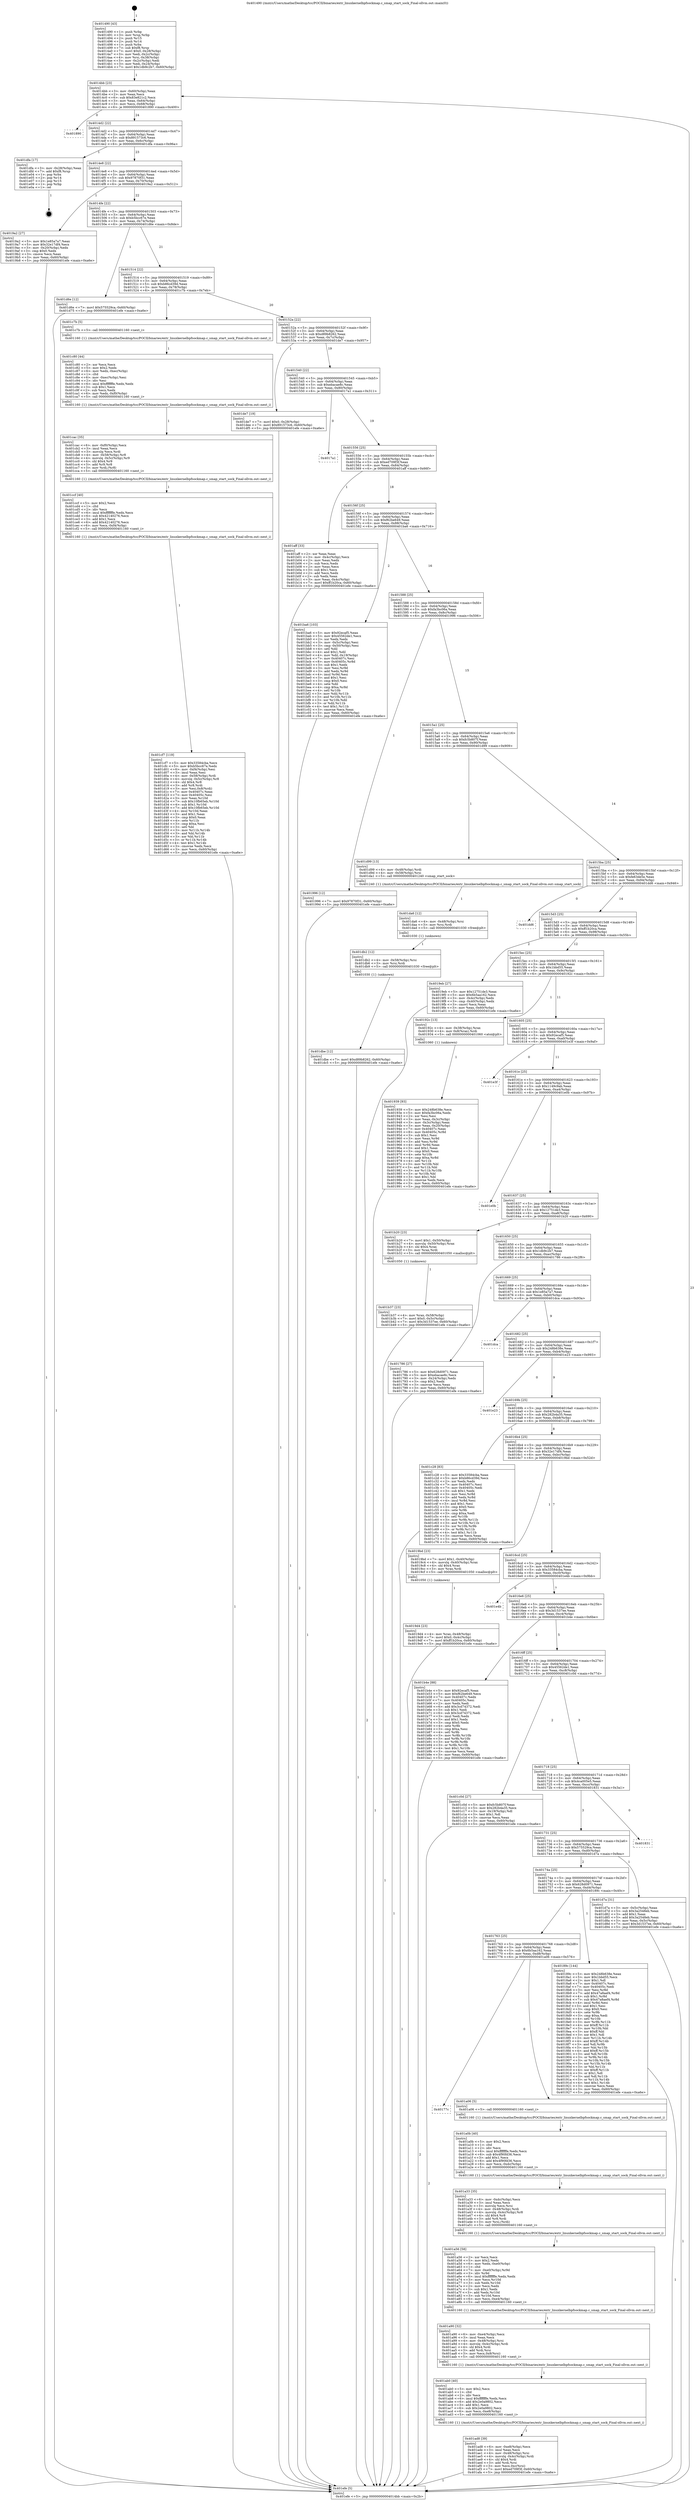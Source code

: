digraph "0x401490" {
  label = "0x401490 (/mnt/c/Users/mathe/Desktop/tcc/POCII/binaries/extr_linuxkernelbpfsockmap.c_smap_start_sock_Final-ollvm.out::main(0))"
  labelloc = "t"
  node[shape=record]

  Entry [label="",width=0.3,height=0.3,shape=circle,fillcolor=black,style=filled]
  "0x4014bb" [label="{
     0x4014bb [23]\l
     | [instrs]\l
     &nbsp;&nbsp;0x4014bb \<+3\>: mov -0x60(%rbp),%eax\l
     &nbsp;&nbsp;0x4014be \<+2\>: mov %eax,%ecx\l
     &nbsp;&nbsp;0x4014c0 \<+6\>: sub $0x83e821c2,%ecx\l
     &nbsp;&nbsp;0x4014c6 \<+3\>: mov %eax,-0x64(%rbp)\l
     &nbsp;&nbsp;0x4014c9 \<+3\>: mov %ecx,-0x68(%rbp)\l
     &nbsp;&nbsp;0x4014cc \<+6\>: je 0000000000401890 \<main+0x400\>\l
  }"]
  "0x401890" [label="{
     0x401890\l
  }", style=dashed]
  "0x4014d2" [label="{
     0x4014d2 [22]\l
     | [instrs]\l
     &nbsp;&nbsp;0x4014d2 \<+5\>: jmp 00000000004014d7 \<main+0x47\>\l
     &nbsp;&nbsp;0x4014d7 \<+3\>: mov -0x64(%rbp),%eax\l
     &nbsp;&nbsp;0x4014da \<+5\>: sub $0x891573c6,%eax\l
     &nbsp;&nbsp;0x4014df \<+3\>: mov %eax,-0x6c(%rbp)\l
     &nbsp;&nbsp;0x4014e2 \<+6\>: je 0000000000401dfa \<main+0x96a\>\l
  }"]
  Exit [label="",width=0.3,height=0.3,shape=circle,fillcolor=black,style=filled,peripheries=2]
  "0x401dfa" [label="{
     0x401dfa [17]\l
     | [instrs]\l
     &nbsp;&nbsp;0x401dfa \<+3\>: mov -0x28(%rbp),%eax\l
     &nbsp;&nbsp;0x401dfd \<+7\>: add $0xf8,%rsp\l
     &nbsp;&nbsp;0x401e04 \<+1\>: pop %rbx\l
     &nbsp;&nbsp;0x401e05 \<+2\>: pop %r14\l
     &nbsp;&nbsp;0x401e07 \<+2\>: pop %r15\l
     &nbsp;&nbsp;0x401e09 \<+1\>: pop %rbp\l
     &nbsp;&nbsp;0x401e0a \<+1\>: ret\l
  }"]
  "0x4014e8" [label="{
     0x4014e8 [22]\l
     | [instrs]\l
     &nbsp;&nbsp;0x4014e8 \<+5\>: jmp 00000000004014ed \<main+0x5d\>\l
     &nbsp;&nbsp;0x4014ed \<+3\>: mov -0x64(%rbp),%eax\l
     &nbsp;&nbsp;0x4014f0 \<+5\>: sub $0x97870f31,%eax\l
     &nbsp;&nbsp;0x4014f5 \<+3\>: mov %eax,-0x70(%rbp)\l
     &nbsp;&nbsp;0x4014f8 \<+6\>: je 00000000004019a2 \<main+0x512\>\l
  }"]
  "0x401dbe" [label="{
     0x401dbe [12]\l
     | [instrs]\l
     &nbsp;&nbsp;0x401dbe \<+7\>: movl $0xd89b8262,-0x60(%rbp)\l
     &nbsp;&nbsp;0x401dc5 \<+5\>: jmp 0000000000401efe \<main+0xa6e\>\l
  }"]
  "0x4019a2" [label="{
     0x4019a2 [27]\l
     | [instrs]\l
     &nbsp;&nbsp;0x4019a2 \<+5\>: mov $0x1e85a7a7,%eax\l
     &nbsp;&nbsp;0x4019a7 \<+5\>: mov $0x32e17df4,%ecx\l
     &nbsp;&nbsp;0x4019ac \<+3\>: mov -0x20(%rbp),%edx\l
     &nbsp;&nbsp;0x4019af \<+3\>: cmp $0x0,%edx\l
     &nbsp;&nbsp;0x4019b2 \<+3\>: cmove %ecx,%eax\l
     &nbsp;&nbsp;0x4019b5 \<+3\>: mov %eax,-0x60(%rbp)\l
     &nbsp;&nbsp;0x4019b8 \<+5\>: jmp 0000000000401efe \<main+0xa6e\>\l
  }"]
  "0x4014fe" [label="{
     0x4014fe [22]\l
     | [instrs]\l
     &nbsp;&nbsp;0x4014fe \<+5\>: jmp 0000000000401503 \<main+0x73\>\l
     &nbsp;&nbsp;0x401503 \<+3\>: mov -0x64(%rbp),%eax\l
     &nbsp;&nbsp;0x401506 \<+5\>: sub $0xb5bcc67e,%eax\l
     &nbsp;&nbsp;0x40150b \<+3\>: mov %eax,-0x74(%rbp)\l
     &nbsp;&nbsp;0x40150e \<+6\>: je 0000000000401d6e \<main+0x8de\>\l
  }"]
  "0x401db2" [label="{
     0x401db2 [12]\l
     | [instrs]\l
     &nbsp;&nbsp;0x401db2 \<+4\>: mov -0x58(%rbp),%rsi\l
     &nbsp;&nbsp;0x401db6 \<+3\>: mov %rsi,%rdi\l
     &nbsp;&nbsp;0x401db9 \<+5\>: call 0000000000401030 \<free@plt\>\l
     | [calls]\l
     &nbsp;&nbsp;0x401030 \{1\} (unknown)\l
  }"]
  "0x401d6e" [label="{
     0x401d6e [12]\l
     | [instrs]\l
     &nbsp;&nbsp;0x401d6e \<+7\>: movl $0x575529ca,-0x60(%rbp)\l
     &nbsp;&nbsp;0x401d75 \<+5\>: jmp 0000000000401efe \<main+0xa6e\>\l
  }"]
  "0x401514" [label="{
     0x401514 [22]\l
     | [instrs]\l
     &nbsp;&nbsp;0x401514 \<+5\>: jmp 0000000000401519 \<main+0x89\>\l
     &nbsp;&nbsp;0x401519 \<+3\>: mov -0x64(%rbp),%eax\l
     &nbsp;&nbsp;0x40151c \<+5\>: sub $0xb86cd39d,%eax\l
     &nbsp;&nbsp;0x401521 \<+3\>: mov %eax,-0x78(%rbp)\l
     &nbsp;&nbsp;0x401524 \<+6\>: je 0000000000401c7b \<main+0x7eb\>\l
  }"]
  "0x401da6" [label="{
     0x401da6 [12]\l
     | [instrs]\l
     &nbsp;&nbsp;0x401da6 \<+4\>: mov -0x48(%rbp),%rsi\l
     &nbsp;&nbsp;0x401daa \<+3\>: mov %rsi,%rdi\l
     &nbsp;&nbsp;0x401dad \<+5\>: call 0000000000401030 \<free@plt\>\l
     | [calls]\l
     &nbsp;&nbsp;0x401030 \{1\} (unknown)\l
  }"]
  "0x401c7b" [label="{
     0x401c7b [5]\l
     | [instrs]\l
     &nbsp;&nbsp;0x401c7b \<+5\>: call 0000000000401160 \<next_i\>\l
     | [calls]\l
     &nbsp;&nbsp;0x401160 \{1\} (/mnt/c/Users/mathe/Desktop/tcc/POCII/binaries/extr_linuxkernelbpfsockmap.c_smap_start_sock_Final-ollvm.out::next_i)\l
  }"]
  "0x40152a" [label="{
     0x40152a [22]\l
     | [instrs]\l
     &nbsp;&nbsp;0x40152a \<+5\>: jmp 000000000040152f \<main+0x9f\>\l
     &nbsp;&nbsp;0x40152f \<+3\>: mov -0x64(%rbp),%eax\l
     &nbsp;&nbsp;0x401532 \<+5\>: sub $0xd89b8262,%eax\l
     &nbsp;&nbsp;0x401537 \<+3\>: mov %eax,-0x7c(%rbp)\l
     &nbsp;&nbsp;0x40153a \<+6\>: je 0000000000401de7 \<main+0x957\>\l
  }"]
  "0x401cf7" [label="{
     0x401cf7 [119]\l
     | [instrs]\l
     &nbsp;&nbsp;0x401cf7 \<+5\>: mov $0x33584cba,%ecx\l
     &nbsp;&nbsp;0x401cfc \<+5\>: mov $0xb5bcc67e,%edx\l
     &nbsp;&nbsp;0x401d01 \<+6\>: mov -0xf4(%rbp),%esi\l
     &nbsp;&nbsp;0x401d07 \<+3\>: imul %eax,%esi\l
     &nbsp;&nbsp;0x401d0a \<+4\>: mov -0x58(%rbp),%rdi\l
     &nbsp;&nbsp;0x401d0e \<+4\>: movslq -0x5c(%rbp),%r8\l
     &nbsp;&nbsp;0x401d12 \<+4\>: shl $0x4,%r8\l
     &nbsp;&nbsp;0x401d16 \<+3\>: add %r8,%rdi\l
     &nbsp;&nbsp;0x401d19 \<+3\>: mov %esi,0x8(%rdi)\l
     &nbsp;&nbsp;0x401d1c \<+7\>: mov 0x40407c,%eax\l
     &nbsp;&nbsp;0x401d23 \<+7\>: mov 0x40405c,%esi\l
     &nbsp;&nbsp;0x401d2a \<+3\>: mov %eax,%r10d\l
     &nbsp;&nbsp;0x401d2d \<+7\>: sub $0x10fb65eb,%r10d\l
     &nbsp;&nbsp;0x401d34 \<+4\>: sub $0x1,%r10d\l
     &nbsp;&nbsp;0x401d38 \<+7\>: add $0x10fb65eb,%r10d\l
     &nbsp;&nbsp;0x401d3f \<+4\>: imul %r10d,%eax\l
     &nbsp;&nbsp;0x401d43 \<+3\>: and $0x1,%eax\l
     &nbsp;&nbsp;0x401d46 \<+3\>: cmp $0x0,%eax\l
     &nbsp;&nbsp;0x401d49 \<+4\>: sete %r11b\l
     &nbsp;&nbsp;0x401d4d \<+3\>: cmp $0xa,%esi\l
     &nbsp;&nbsp;0x401d50 \<+3\>: setl %bl\l
     &nbsp;&nbsp;0x401d53 \<+3\>: mov %r11b,%r14b\l
     &nbsp;&nbsp;0x401d56 \<+3\>: and %bl,%r14b\l
     &nbsp;&nbsp;0x401d59 \<+3\>: xor %bl,%r11b\l
     &nbsp;&nbsp;0x401d5c \<+3\>: or %r11b,%r14b\l
     &nbsp;&nbsp;0x401d5f \<+4\>: test $0x1,%r14b\l
     &nbsp;&nbsp;0x401d63 \<+3\>: cmovne %edx,%ecx\l
     &nbsp;&nbsp;0x401d66 \<+3\>: mov %ecx,-0x60(%rbp)\l
     &nbsp;&nbsp;0x401d69 \<+5\>: jmp 0000000000401efe \<main+0xa6e\>\l
  }"]
  "0x401de7" [label="{
     0x401de7 [19]\l
     | [instrs]\l
     &nbsp;&nbsp;0x401de7 \<+7\>: movl $0x0,-0x28(%rbp)\l
     &nbsp;&nbsp;0x401dee \<+7\>: movl $0x891573c6,-0x60(%rbp)\l
     &nbsp;&nbsp;0x401df5 \<+5\>: jmp 0000000000401efe \<main+0xa6e\>\l
  }"]
  "0x401540" [label="{
     0x401540 [22]\l
     | [instrs]\l
     &nbsp;&nbsp;0x401540 \<+5\>: jmp 0000000000401545 \<main+0xb5\>\l
     &nbsp;&nbsp;0x401545 \<+3\>: mov -0x64(%rbp),%eax\l
     &nbsp;&nbsp;0x401548 \<+5\>: sub $0xebacae8c,%eax\l
     &nbsp;&nbsp;0x40154d \<+3\>: mov %eax,-0x80(%rbp)\l
     &nbsp;&nbsp;0x401550 \<+6\>: je 00000000004017a1 \<main+0x311\>\l
  }"]
  "0x401ccf" [label="{
     0x401ccf [40]\l
     | [instrs]\l
     &nbsp;&nbsp;0x401ccf \<+5\>: mov $0x2,%ecx\l
     &nbsp;&nbsp;0x401cd4 \<+1\>: cltd\l
     &nbsp;&nbsp;0x401cd5 \<+2\>: idiv %ecx\l
     &nbsp;&nbsp;0x401cd7 \<+6\>: imul $0xfffffffe,%edx,%ecx\l
     &nbsp;&nbsp;0x401cdd \<+6\>: sub $0x42140276,%ecx\l
     &nbsp;&nbsp;0x401ce3 \<+3\>: add $0x1,%ecx\l
     &nbsp;&nbsp;0x401ce6 \<+6\>: add $0x42140276,%ecx\l
     &nbsp;&nbsp;0x401cec \<+6\>: mov %ecx,-0xf4(%rbp)\l
     &nbsp;&nbsp;0x401cf2 \<+5\>: call 0000000000401160 \<next_i\>\l
     | [calls]\l
     &nbsp;&nbsp;0x401160 \{1\} (/mnt/c/Users/mathe/Desktop/tcc/POCII/binaries/extr_linuxkernelbpfsockmap.c_smap_start_sock_Final-ollvm.out::next_i)\l
  }"]
  "0x4017a1" [label="{
     0x4017a1\l
  }", style=dashed]
  "0x401556" [label="{
     0x401556 [25]\l
     | [instrs]\l
     &nbsp;&nbsp;0x401556 \<+5\>: jmp 000000000040155b \<main+0xcb\>\l
     &nbsp;&nbsp;0x40155b \<+3\>: mov -0x64(%rbp),%eax\l
     &nbsp;&nbsp;0x40155e \<+5\>: sub $0xed709f3f,%eax\l
     &nbsp;&nbsp;0x401563 \<+6\>: mov %eax,-0x84(%rbp)\l
     &nbsp;&nbsp;0x401569 \<+6\>: je 0000000000401aff \<main+0x66f\>\l
  }"]
  "0x401cac" [label="{
     0x401cac [35]\l
     | [instrs]\l
     &nbsp;&nbsp;0x401cac \<+6\>: mov -0xf0(%rbp),%ecx\l
     &nbsp;&nbsp;0x401cb2 \<+3\>: imul %eax,%ecx\l
     &nbsp;&nbsp;0x401cb5 \<+3\>: movslq %ecx,%rdi\l
     &nbsp;&nbsp;0x401cb8 \<+4\>: mov -0x58(%rbp),%r8\l
     &nbsp;&nbsp;0x401cbc \<+4\>: movslq -0x5c(%rbp),%r9\l
     &nbsp;&nbsp;0x401cc0 \<+4\>: shl $0x4,%r9\l
     &nbsp;&nbsp;0x401cc4 \<+3\>: add %r9,%r8\l
     &nbsp;&nbsp;0x401cc7 \<+3\>: mov %rdi,(%r8)\l
     &nbsp;&nbsp;0x401cca \<+5\>: call 0000000000401160 \<next_i\>\l
     | [calls]\l
     &nbsp;&nbsp;0x401160 \{1\} (/mnt/c/Users/mathe/Desktop/tcc/POCII/binaries/extr_linuxkernelbpfsockmap.c_smap_start_sock_Final-ollvm.out::next_i)\l
  }"]
  "0x401aff" [label="{
     0x401aff [33]\l
     | [instrs]\l
     &nbsp;&nbsp;0x401aff \<+2\>: xor %eax,%eax\l
     &nbsp;&nbsp;0x401b01 \<+3\>: mov -0x4c(%rbp),%ecx\l
     &nbsp;&nbsp;0x401b04 \<+2\>: mov %eax,%edx\l
     &nbsp;&nbsp;0x401b06 \<+2\>: sub %ecx,%edx\l
     &nbsp;&nbsp;0x401b08 \<+2\>: mov %eax,%ecx\l
     &nbsp;&nbsp;0x401b0a \<+3\>: sub $0x1,%ecx\l
     &nbsp;&nbsp;0x401b0d \<+2\>: add %ecx,%edx\l
     &nbsp;&nbsp;0x401b0f \<+2\>: sub %edx,%eax\l
     &nbsp;&nbsp;0x401b11 \<+3\>: mov %eax,-0x4c(%rbp)\l
     &nbsp;&nbsp;0x401b14 \<+7\>: movl $0xff1b20ca,-0x60(%rbp)\l
     &nbsp;&nbsp;0x401b1b \<+5\>: jmp 0000000000401efe \<main+0xa6e\>\l
  }"]
  "0x40156f" [label="{
     0x40156f [25]\l
     | [instrs]\l
     &nbsp;&nbsp;0x40156f \<+5\>: jmp 0000000000401574 \<main+0xe4\>\l
     &nbsp;&nbsp;0x401574 \<+3\>: mov -0x64(%rbp),%eax\l
     &nbsp;&nbsp;0x401577 \<+5\>: sub $0xf62be649,%eax\l
     &nbsp;&nbsp;0x40157c \<+6\>: mov %eax,-0x88(%rbp)\l
     &nbsp;&nbsp;0x401582 \<+6\>: je 0000000000401ba6 \<main+0x716\>\l
  }"]
  "0x401c80" [label="{
     0x401c80 [44]\l
     | [instrs]\l
     &nbsp;&nbsp;0x401c80 \<+2\>: xor %ecx,%ecx\l
     &nbsp;&nbsp;0x401c82 \<+5\>: mov $0x2,%edx\l
     &nbsp;&nbsp;0x401c87 \<+6\>: mov %edx,-0xec(%rbp)\l
     &nbsp;&nbsp;0x401c8d \<+1\>: cltd\l
     &nbsp;&nbsp;0x401c8e \<+6\>: mov -0xec(%rbp),%esi\l
     &nbsp;&nbsp;0x401c94 \<+2\>: idiv %esi\l
     &nbsp;&nbsp;0x401c96 \<+6\>: imul $0xfffffffe,%edx,%edx\l
     &nbsp;&nbsp;0x401c9c \<+3\>: sub $0x1,%ecx\l
     &nbsp;&nbsp;0x401c9f \<+2\>: sub %ecx,%edx\l
     &nbsp;&nbsp;0x401ca1 \<+6\>: mov %edx,-0xf0(%rbp)\l
     &nbsp;&nbsp;0x401ca7 \<+5\>: call 0000000000401160 \<next_i\>\l
     | [calls]\l
     &nbsp;&nbsp;0x401160 \{1\} (/mnt/c/Users/mathe/Desktop/tcc/POCII/binaries/extr_linuxkernelbpfsockmap.c_smap_start_sock_Final-ollvm.out::next_i)\l
  }"]
  "0x401ba6" [label="{
     0x401ba6 [103]\l
     | [instrs]\l
     &nbsp;&nbsp;0x401ba6 \<+5\>: mov $0x92ecaf5,%eax\l
     &nbsp;&nbsp;0x401bab \<+5\>: mov $0x45562de1,%ecx\l
     &nbsp;&nbsp;0x401bb0 \<+2\>: xor %edx,%edx\l
     &nbsp;&nbsp;0x401bb2 \<+3\>: mov -0x5c(%rbp),%esi\l
     &nbsp;&nbsp;0x401bb5 \<+3\>: cmp -0x50(%rbp),%esi\l
     &nbsp;&nbsp;0x401bb8 \<+4\>: setl %dil\l
     &nbsp;&nbsp;0x401bbc \<+4\>: and $0x1,%dil\l
     &nbsp;&nbsp;0x401bc0 \<+4\>: mov %dil,-0x19(%rbp)\l
     &nbsp;&nbsp;0x401bc4 \<+7\>: mov 0x40407c,%esi\l
     &nbsp;&nbsp;0x401bcb \<+8\>: mov 0x40405c,%r8d\l
     &nbsp;&nbsp;0x401bd3 \<+3\>: sub $0x1,%edx\l
     &nbsp;&nbsp;0x401bd6 \<+3\>: mov %esi,%r9d\l
     &nbsp;&nbsp;0x401bd9 \<+3\>: add %edx,%r9d\l
     &nbsp;&nbsp;0x401bdc \<+4\>: imul %r9d,%esi\l
     &nbsp;&nbsp;0x401be0 \<+3\>: and $0x1,%esi\l
     &nbsp;&nbsp;0x401be3 \<+3\>: cmp $0x0,%esi\l
     &nbsp;&nbsp;0x401be6 \<+4\>: sete %dil\l
     &nbsp;&nbsp;0x401bea \<+4\>: cmp $0xa,%r8d\l
     &nbsp;&nbsp;0x401bee \<+4\>: setl %r10b\l
     &nbsp;&nbsp;0x401bf2 \<+3\>: mov %dil,%r11b\l
     &nbsp;&nbsp;0x401bf5 \<+3\>: and %r10b,%r11b\l
     &nbsp;&nbsp;0x401bf8 \<+3\>: xor %r10b,%dil\l
     &nbsp;&nbsp;0x401bfb \<+3\>: or %dil,%r11b\l
     &nbsp;&nbsp;0x401bfe \<+4\>: test $0x1,%r11b\l
     &nbsp;&nbsp;0x401c02 \<+3\>: cmovne %ecx,%eax\l
     &nbsp;&nbsp;0x401c05 \<+3\>: mov %eax,-0x60(%rbp)\l
     &nbsp;&nbsp;0x401c08 \<+5\>: jmp 0000000000401efe \<main+0xa6e\>\l
  }"]
  "0x401588" [label="{
     0x401588 [25]\l
     | [instrs]\l
     &nbsp;&nbsp;0x401588 \<+5\>: jmp 000000000040158d \<main+0xfd\>\l
     &nbsp;&nbsp;0x40158d \<+3\>: mov -0x64(%rbp),%eax\l
     &nbsp;&nbsp;0x401590 \<+5\>: sub $0xfa3bc06a,%eax\l
     &nbsp;&nbsp;0x401595 \<+6\>: mov %eax,-0x8c(%rbp)\l
     &nbsp;&nbsp;0x40159b \<+6\>: je 0000000000401996 \<main+0x506\>\l
  }"]
  "0x401b37" [label="{
     0x401b37 [23]\l
     | [instrs]\l
     &nbsp;&nbsp;0x401b37 \<+4\>: mov %rax,-0x58(%rbp)\l
     &nbsp;&nbsp;0x401b3b \<+7\>: movl $0x0,-0x5c(%rbp)\l
     &nbsp;&nbsp;0x401b42 \<+7\>: movl $0x3d1537ee,-0x60(%rbp)\l
     &nbsp;&nbsp;0x401b49 \<+5\>: jmp 0000000000401efe \<main+0xa6e\>\l
  }"]
  "0x401996" [label="{
     0x401996 [12]\l
     | [instrs]\l
     &nbsp;&nbsp;0x401996 \<+7\>: movl $0x97870f31,-0x60(%rbp)\l
     &nbsp;&nbsp;0x40199d \<+5\>: jmp 0000000000401efe \<main+0xa6e\>\l
  }"]
  "0x4015a1" [label="{
     0x4015a1 [25]\l
     | [instrs]\l
     &nbsp;&nbsp;0x4015a1 \<+5\>: jmp 00000000004015a6 \<main+0x116\>\l
     &nbsp;&nbsp;0x4015a6 \<+3\>: mov -0x64(%rbp),%eax\l
     &nbsp;&nbsp;0x4015a9 \<+5\>: sub $0xfc5b807f,%eax\l
     &nbsp;&nbsp;0x4015ae \<+6\>: mov %eax,-0x90(%rbp)\l
     &nbsp;&nbsp;0x4015b4 \<+6\>: je 0000000000401d99 \<main+0x909\>\l
  }"]
  "0x401ad8" [label="{
     0x401ad8 [39]\l
     | [instrs]\l
     &nbsp;&nbsp;0x401ad8 \<+6\>: mov -0xe8(%rbp),%ecx\l
     &nbsp;&nbsp;0x401ade \<+3\>: imul %eax,%ecx\l
     &nbsp;&nbsp;0x401ae1 \<+4\>: mov -0x48(%rbp),%rsi\l
     &nbsp;&nbsp;0x401ae5 \<+4\>: movslq -0x4c(%rbp),%rdi\l
     &nbsp;&nbsp;0x401ae9 \<+4\>: shl $0x4,%rdi\l
     &nbsp;&nbsp;0x401aed \<+3\>: add %rdi,%rsi\l
     &nbsp;&nbsp;0x401af0 \<+3\>: mov %ecx,0xc(%rsi)\l
     &nbsp;&nbsp;0x401af3 \<+7\>: movl $0xed709f3f,-0x60(%rbp)\l
     &nbsp;&nbsp;0x401afa \<+5\>: jmp 0000000000401efe \<main+0xa6e\>\l
  }"]
  "0x401d99" [label="{
     0x401d99 [13]\l
     | [instrs]\l
     &nbsp;&nbsp;0x401d99 \<+4\>: mov -0x48(%rbp),%rdi\l
     &nbsp;&nbsp;0x401d9d \<+4\>: mov -0x58(%rbp),%rsi\l
     &nbsp;&nbsp;0x401da1 \<+5\>: call 0000000000401240 \<smap_start_sock\>\l
     | [calls]\l
     &nbsp;&nbsp;0x401240 \{1\} (/mnt/c/Users/mathe/Desktop/tcc/POCII/binaries/extr_linuxkernelbpfsockmap.c_smap_start_sock_Final-ollvm.out::smap_start_sock)\l
  }"]
  "0x4015ba" [label="{
     0x4015ba [25]\l
     | [instrs]\l
     &nbsp;&nbsp;0x4015ba \<+5\>: jmp 00000000004015bf \<main+0x12f\>\l
     &nbsp;&nbsp;0x4015bf \<+3\>: mov -0x64(%rbp),%eax\l
     &nbsp;&nbsp;0x4015c2 \<+5\>: sub $0xfe63de5e,%eax\l
     &nbsp;&nbsp;0x4015c7 \<+6\>: mov %eax,-0x94(%rbp)\l
     &nbsp;&nbsp;0x4015cd \<+6\>: je 0000000000401dd6 \<main+0x946\>\l
  }"]
  "0x401ab0" [label="{
     0x401ab0 [40]\l
     | [instrs]\l
     &nbsp;&nbsp;0x401ab0 \<+5\>: mov $0x2,%ecx\l
     &nbsp;&nbsp;0x401ab5 \<+1\>: cltd\l
     &nbsp;&nbsp;0x401ab6 \<+2\>: idiv %ecx\l
     &nbsp;&nbsp;0x401ab8 \<+6\>: imul $0xfffffffe,%edx,%ecx\l
     &nbsp;&nbsp;0x401abe \<+6\>: add $0x2e0a9802,%ecx\l
     &nbsp;&nbsp;0x401ac4 \<+3\>: add $0x1,%ecx\l
     &nbsp;&nbsp;0x401ac7 \<+6\>: sub $0x2e0a9802,%ecx\l
     &nbsp;&nbsp;0x401acd \<+6\>: mov %ecx,-0xe8(%rbp)\l
     &nbsp;&nbsp;0x401ad3 \<+5\>: call 0000000000401160 \<next_i\>\l
     | [calls]\l
     &nbsp;&nbsp;0x401160 \{1\} (/mnt/c/Users/mathe/Desktop/tcc/POCII/binaries/extr_linuxkernelbpfsockmap.c_smap_start_sock_Final-ollvm.out::next_i)\l
  }"]
  "0x401dd6" [label="{
     0x401dd6\l
  }", style=dashed]
  "0x4015d3" [label="{
     0x4015d3 [25]\l
     | [instrs]\l
     &nbsp;&nbsp;0x4015d3 \<+5\>: jmp 00000000004015d8 \<main+0x148\>\l
     &nbsp;&nbsp;0x4015d8 \<+3\>: mov -0x64(%rbp),%eax\l
     &nbsp;&nbsp;0x4015db \<+5\>: sub $0xff1b20ca,%eax\l
     &nbsp;&nbsp;0x4015e0 \<+6\>: mov %eax,-0x98(%rbp)\l
     &nbsp;&nbsp;0x4015e6 \<+6\>: je 00000000004019eb \<main+0x55b\>\l
  }"]
  "0x401a90" [label="{
     0x401a90 [32]\l
     | [instrs]\l
     &nbsp;&nbsp;0x401a90 \<+6\>: mov -0xe4(%rbp),%ecx\l
     &nbsp;&nbsp;0x401a96 \<+3\>: imul %eax,%ecx\l
     &nbsp;&nbsp;0x401a99 \<+4\>: mov -0x48(%rbp),%rsi\l
     &nbsp;&nbsp;0x401a9d \<+4\>: movslq -0x4c(%rbp),%rdi\l
     &nbsp;&nbsp;0x401aa1 \<+4\>: shl $0x4,%rdi\l
     &nbsp;&nbsp;0x401aa5 \<+3\>: add %rdi,%rsi\l
     &nbsp;&nbsp;0x401aa8 \<+3\>: mov %ecx,0x8(%rsi)\l
     &nbsp;&nbsp;0x401aab \<+5\>: call 0000000000401160 \<next_i\>\l
     | [calls]\l
     &nbsp;&nbsp;0x401160 \{1\} (/mnt/c/Users/mathe/Desktop/tcc/POCII/binaries/extr_linuxkernelbpfsockmap.c_smap_start_sock_Final-ollvm.out::next_i)\l
  }"]
  "0x4019eb" [label="{
     0x4019eb [27]\l
     | [instrs]\l
     &nbsp;&nbsp;0x4019eb \<+5\>: mov $0x12751de3,%eax\l
     &nbsp;&nbsp;0x4019f0 \<+5\>: mov $0x6b5aa162,%ecx\l
     &nbsp;&nbsp;0x4019f5 \<+3\>: mov -0x4c(%rbp),%edx\l
     &nbsp;&nbsp;0x4019f8 \<+3\>: cmp -0x40(%rbp),%edx\l
     &nbsp;&nbsp;0x4019fb \<+3\>: cmovl %ecx,%eax\l
     &nbsp;&nbsp;0x4019fe \<+3\>: mov %eax,-0x60(%rbp)\l
     &nbsp;&nbsp;0x401a01 \<+5\>: jmp 0000000000401efe \<main+0xa6e\>\l
  }"]
  "0x4015ec" [label="{
     0x4015ec [25]\l
     | [instrs]\l
     &nbsp;&nbsp;0x4015ec \<+5\>: jmp 00000000004015f1 \<main+0x161\>\l
     &nbsp;&nbsp;0x4015f1 \<+3\>: mov -0x64(%rbp),%eax\l
     &nbsp;&nbsp;0x4015f4 \<+5\>: sub $0x1bbd55,%eax\l
     &nbsp;&nbsp;0x4015f9 \<+6\>: mov %eax,-0x9c(%rbp)\l
     &nbsp;&nbsp;0x4015ff \<+6\>: je 000000000040192c \<main+0x49c\>\l
  }"]
  "0x401a56" [label="{
     0x401a56 [58]\l
     | [instrs]\l
     &nbsp;&nbsp;0x401a56 \<+2\>: xor %ecx,%ecx\l
     &nbsp;&nbsp;0x401a58 \<+5\>: mov $0x2,%edx\l
     &nbsp;&nbsp;0x401a5d \<+6\>: mov %edx,-0xe0(%rbp)\l
     &nbsp;&nbsp;0x401a63 \<+1\>: cltd\l
     &nbsp;&nbsp;0x401a64 \<+7\>: mov -0xe0(%rbp),%r9d\l
     &nbsp;&nbsp;0x401a6b \<+3\>: idiv %r9d\l
     &nbsp;&nbsp;0x401a6e \<+6\>: imul $0xfffffffe,%edx,%edx\l
     &nbsp;&nbsp;0x401a74 \<+3\>: mov %ecx,%r10d\l
     &nbsp;&nbsp;0x401a77 \<+3\>: sub %edx,%r10d\l
     &nbsp;&nbsp;0x401a7a \<+2\>: mov %ecx,%edx\l
     &nbsp;&nbsp;0x401a7c \<+3\>: sub $0x1,%edx\l
     &nbsp;&nbsp;0x401a7f \<+3\>: add %edx,%r10d\l
     &nbsp;&nbsp;0x401a82 \<+3\>: sub %r10d,%ecx\l
     &nbsp;&nbsp;0x401a85 \<+6\>: mov %ecx,-0xe4(%rbp)\l
     &nbsp;&nbsp;0x401a8b \<+5\>: call 0000000000401160 \<next_i\>\l
     | [calls]\l
     &nbsp;&nbsp;0x401160 \{1\} (/mnt/c/Users/mathe/Desktop/tcc/POCII/binaries/extr_linuxkernelbpfsockmap.c_smap_start_sock_Final-ollvm.out::next_i)\l
  }"]
  "0x40192c" [label="{
     0x40192c [13]\l
     | [instrs]\l
     &nbsp;&nbsp;0x40192c \<+4\>: mov -0x38(%rbp),%rax\l
     &nbsp;&nbsp;0x401930 \<+4\>: mov 0x8(%rax),%rdi\l
     &nbsp;&nbsp;0x401934 \<+5\>: call 0000000000401060 \<atoi@plt\>\l
     | [calls]\l
     &nbsp;&nbsp;0x401060 \{1\} (unknown)\l
  }"]
  "0x401605" [label="{
     0x401605 [25]\l
     | [instrs]\l
     &nbsp;&nbsp;0x401605 \<+5\>: jmp 000000000040160a \<main+0x17a\>\l
     &nbsp;&nbsp;0x40160a \<+3\>: mov -0x64(%rbp),%eax\l
     &nbsp;&nbsp;0x40160d \<+5\>: sub $0x92ecaf5,%eax\l
     &nbsp;&nbsp;0x401612 \<+6\>: mov %eax,-0xa0(%rbp)\l
     &nbsp;&nbsp;0x401618 \<+6\>: je 0000000000401e3f \<main+0x9af\>\l
  }"]
  "0x401a33" [label="{
     0x401a33 [35]\l
     | [instrs]\l
     &nbsp;&nbsp;0x401a33 \<+6\>: mov -0xdc(%rbp),%ecx\l
     &nbsp;&nbsp;0x401a39 \<+3\>: imul %eax,%ecx\l
     &nbsp;&nbsp;0x401a3c \<+3\>: movslq %ecx,%rsi\l
     &nbsp;&nbsp;0x401a3f \<+4\>: mov -0x48(%rbp),%rdi\l
     &nbsp;&nbsp;0x401a43 \<+4\>: movslq -0x4c(%rbp),%r8\l
     &nbsp;&nbsp;0x401a47 \<+4\>: shl $0x4,%r8\l
     &nbsp;&nbsp;0x401a4b \<+3\>: add %r8,%rdi\l
     &nbsp;&nbsp;0x401a4e \<+3\>: mov %rsi,(%rdi)\l
     &nbsp;&nbsp;0x401a51 \<+5\>: call 0000000000401160 \<next_i\>\l
     | [calls]\l
     &nbsp;&nbsp;0x401160 \{1\} (/mnt/c/Users/mathe/Desktop/tcc/POCII/binaries/extr_linuxkernelbpfsockmap.c_smap_start_sock_Final-ollvm.out::next_i)\l
  }"]
  "0x401e3f" [label="{
     0x401e3f\l
  }", style=dashed]
  "0x40161e" [label="{
     0x40161e [25]\l
     | [instrs]\l
     &nbsp;&nbsp;0x40161e \<+5\>: jmp 0000000000401623 \<main+0x193\>\l
     &nbsp;&nbsp;0x401623 \<+3\>: mov -0x64(%rbp),%eax\l
     &nbsp;&nbsp;0x401626 \<+5\>: sub $0x1149c9ab,%eax\l
     &nbsp;&nbsp;0x40162b \<+6\>: mov %eax,-0xa4(%rbp)\l
     &nbsp;&nbsp;0x401631 \<+6\>: je 0000000000401e0b \<main+0x97b\>\l
  }"]
  "0x401a0b" [label="{
     0x401a0b [40]\l
     | [instrs]\l
     &nbsp;&nbsp;0x401a0b \<+5\>: mov $0x2,%ecx\l
     &nbsp;&nbsp;0x401a10 \<+1\>: cltd\l
     &nbsp;&nbsp;0x401a11 \<+2\>: idiv %ecx\l
     &nbsp;&nbsp;0x401a13 \<+6\>: imul $0xfffffffe,%edx,%ecx\l
     &nbsp;&nbsp;0x401a19 \<+6\>: sub $0x4f90fd36,%ecx\l
     &nbsp;&nbsp;0x401a1f \<+3\>: add $0x1,%ecx\l
     &nbsp;&nbsp;0x401a22 \<+6\>: add $0x4f90fd36,%ecx\l
     &nbsp;&nbsp;0x401a28 \<+6\>: mov %ecx,-0xdc(%rbp)\l
     &nbsp;&nbsp;0x401a2e \<+5\>: call 0000000000401160 \<next_i\>\l
     | [calls]\l
     &nbsp;&nbsp;0x401160 \{1\} (/mnt/c/Users/mathe/Desktop/tcc/POCII/binaries/extr_linuxkernelbpfsockmap.c_smap_start_sock_Final-ollvm.out::next_i)\l
  }"]
  "0x401e0b" [label="{
     0x401e0b\l
  }", style=dashed]
  "0x401637" [label="{
     0x401637 [25]\l
     | [instrs]\l
     &nbsp;&nbsp;0x401637 \<+5\>: jmp 000000000040163c \<main+0x1ac\>\l
     &nbsp;&nbsp;0x40163c \<+3\>: mov -0x64(%rbp),%eax\l
     &nbsp;&nbsp;0x40163f \<+5\>: sub $0x12751de3,%eax\l
     &nbsp;&nbsp;0x401644 \<+6\>: mov %eax,-0xa8(%rbp)\l
     &nbsp;&nbsp;0x40164a \<+6\>: je 0000000000401b20 \<main+0x690\>\l
  }"]
  "0x40177c" [label="{
     0x40177c\l
  }", style=dashed]
  "0x401b20" [label="{
     0x401b20 [23]\l
     | [instrs]\l
     &nbsp;&nbsp;0x401b20 \<+7\>: movl $0x1,-0x50(%rbp)\l
     &nbsp;&nbsp;0x401b27 \<+4\>: movslq -0x50(%rbp),%rax\l
     &nbsp;&nbsp;0x401b2b \<+4\>: shl $0x4,%rax\l
     &nbsp;&nbsp;0x401b2f \<+3\>: mov %rax,%rdi\l
     &nbsp;&nbsp;0x401b32 \<+5\>: call 0000000000401050 \<malloc@plt\>\l
     | [calls]\l
     &nbsp;&nbsp;0x401050 \{1\} (unknown)\l
  }"]
  "0x401650" [label="{
     0x401650 [25]\l
     | [instrs]\l
     &nbsp;&nbsp;0x401650 \<+5\>: jmp 0000000000401655 \<main+0x1c5\>\l
     &nbsp;&nbsp;0x401655 \<+3\>: mov -0x64(%rbp),%eax\l
     &nbsp;&nbsp;0x401658 \<+5\>: sub $0x1db9c2b7,%eax\l
     &nbsp;&nbsp;0x40165d \<+6\>: mov %eax,-0xac(%rbp)\l
     &nbsp;&nbsp;0x401663 \<+6\>: je 0000000000401786 \<main+0x2f6\>\l
  }"]
  "0x401a06" [label="{
     0x401a06 [5]\l
     | [instrs]\l
     &nbsp;&nbsp;0x401a06 \<+5\>: call 0000000000401160 \<next_i\>\l
     | [calls]\l
     &nbsp;&nbsp;0x401160 \{1\} (/mnt/c/Users/mathe/Desktop/tcc/POCII/binaries/extr_linuxkernelbpfsockmap.c_smap_start_sock_Final-ollvm.out::next_i)\l
  }"]
  "0x401786" [label="{
     0x401786 [27]\l
     | [instrs]\l
     &nbsp;&nbsp;0x401786 \<+5\>: mov $0x628d0971,%eax\l
     &nbsp;&nbsp;0x40178b \<+5\>: mov $0xebacae8c,%ecx\l
     &nbsp;&nbsp;0x401790 \<+3\>: mov -0x24(%rbp),%edx\l
     &nbsp;&nbsp;0x401793 \<+3\>: cmp $0x2,%edx\l
     &nbsp;&nbsp;0x401796 \<+3\>: cmovne %ecx,%eax\l
     &nbsp;&nbsp;0x401799 \<+3\>: mov %eax,-0x60(%rbp)\l
     &nbsp;&nbsp;0x40179c \<+5\>: jmp 0000000000401efe \<main+0xa6e\>\l
  }"]
  "0x401669" [label="{
     0x401669 [25]\l
     | [instrs]\l
     &nbsp;&nbsp;0x401669 \<+5\>: jmp 000000000040166e \<main+0x1de\>\l
     &nbsp;&nbsp;0x40166e \<+3\>: mov -0x64(%rbp),%eax\l
     &nbsp;&nbsp;0x401671 \<+5\>: sub $0x1e85a7a7,%eax\l
     &nbsp;&nbsp;0x401676 \<+6\>: mov %eax,-0xb0(%rbp)\l
     &nbsp;&nbsp;0x40167c \<+6\>: je 0000000000401dca \<main+0x93a\>\l
  }"]
  "0x401efe" [label="{
     0x401efe [5]\l
     | [instrs]\l
     &nbsp;&nbsp;0x401efe \<+5\>: jmp 00000000004014bb \<main+0x2b\>\l
  }"]
  "0x401490" [label="{
     0x401490 [43]\l
     | [instrs]\l
     &nbsp;&nbsp;0x401490 \<+1\>: push %rbp\l
     &nbsp;&nbsp;0x401491 \<+3\>: mov %rsp,%rbp\l
     &nbsp;&nbsp;0x401494 \<+2\>: push %r15\l
     &nbsp;&nbsp;0x401496 \<+2\>: push %r14\l
     &nbsp;&nbsp;0x401498 \<+1\>: push %rbx\l
     &nbsp;&nbsp;0x401499 \<+7\>: sub $0xf8,%rsp\l
     &nbsp;&nbsp;0x4014a0 \<+7\>: movl $0x0,-0x28(%rbp)\l
     &nbsp;&nbsp;0x4014a7 \<+3\>: mov %edi,-0x2c(%rbp)\l
     &nbsp;&nbsp;0x4014aa \<+4\>: mov %rsi,-0x38(%rbp)\l
     &nbsp;&nbsp;0x4014ae \<+3\>: mov -0x2c(%rbp),%edi\l
     &nbsp;&nbsp;0x4014b1 \<+3\>: mov %edi,-0x24(%rbp)\l
     &nbsp;&nbsp;0x4014b4 \<+7\>: movl $0x1db9c2b7,-0x60(%rbp)\l
  }"]
  "0x4019d4" [label="{
     0x4019d4 [23]\l
     | [instrs]\l
     &nbsp;&nbsp;0x4019d4 \<+4\>: mov %rax,-0x48(%rbp)\l
     &nbsp;&nbsp;0x4019d8 \<+7\>: movl $0x0,-0x4c(%rbp)\l
     &nbsp;&nbsp;0x4019df \<+7\>: movl $0xff1b20ca,-0x60(%rbp)\l
     &nbsp;&nbsp;0x4019e6 \<+5\>: jmp 0000000000401efe \<main+0xa6e\>\l
  }"]
  "0x401dca" [label="{
     0x401dca\l
  }", style=dashed]
  "0x401682" [label="{
     0x401682 [25]\l
     | [instrs]\l
     &nbsp;&nbsp;0x401682 \<+5\>: jmp 0000000000401687 \<main+0x1f7\>\l
     &nbsp;&nbsp;0x401687 \<+3\>: mov -0x64(%rbp),%eax\l
     &nbsp;&nbsp;0x40168a \<+5\>: sub $0x248b638e,%eax\l
     &nbsp;&nbsp;0x40168f \<+6\>: mov %eax,-0xb4(%rbp)\l
     &nbsp;&nbsp;0x401695 \<+6\>: je 0000000000401e23 \<main+0x993\>\l
  }"]
  "0x401939" [label="{
     0x401939 [93]\l
     | [instrs]\l
     &nbsp;&nbsp;0x401939 \<+5\>: mov $0x248b638e,%ecx\l
     &nbsp;&nbsp;0x40193e \<+5\>: mov $0xfa3bc06a,%edx\l
     &nbsp;&nbsp;0x401943 \<+2\>: xor %esi,%esi\l
     &nbsp;&nbsp;0x401945 \<+3\>: mov %eax,-0x3c(%rbp)\l
     &nbsp;&nbsp;0x401948 \<+3\>: mov -0x3c(%rbp),%eax\l
     &nbsp;&nbsp;0x40194b \<+3\>: mov %eax,-0x20(%rbp)\l
     &nbsp;&nbsp;0x40194e \<+7\>: mov 0x40407c,%eax\l
     &nbsp;&nbsp;0x401955 \<+8\>: mov 0x40405c,%r8d\l
     &nbsp;&nbsp;0x40195d \<+3\>: sub $0x1,%esi\l
     &nbsp;&nbsp;0x401960 \<+3\>: mov %eax,%r9d\l
     &nbsp;&nbsp;0x401963 \<+3\>: add %esi,%r9d\l
     &nbsp;&nbsp;0x401966 \<+4\>: imul %r9d,%eax\l
     &nbsp;&nbsp;0x40196a \<+3\>: and $0x1,%eax\l
     &nbsp;&nbsp;0x40196d \<+3\>: cmp $0x0,%eax\l
     &nbsp;&nbsp;0x401970 \<+4\>: sete %r10b\l
     &nbsp;&nbsp;0x401974 \<+4\>: cmp $0xa,%r8d\l
     &nbsp;&nbsp;0x401978 \<+4\>: setl %r11b\l
     &nbsp;&nbsp;0x40197c \<+3\>: mov %r10b,%bl\l
     &nbsp;&nbsp;0x40197f \<+3\>: and %r11b,%bl\l
     &nbsp;&nbsp;0x401982 \<+3\>: xor %r11b,%r10b\l
     &nbsp;&nbsp;0x401985 \<+3\>: or %r10b,%bl\l
     &nbsp;&nbsp;0x401988 \<+3\>: test $0x1,%bl\l
     &nbsp;&nbsp;0x40198b \<+3\>: cmovne %edx,%ecx\l
     &nbsp;&nbsp;0x40198e \<+3\>: mov %ecx,-0x60(%rbp)\l
     &nbsp;&nbsp;0x401991 \<+5\>: jmp 0000000000401efe \<main+0xa6e\>\l
  }"]
  "0x401e23" [label="{
     0x401e23\l
  }", style=dashed]
  "0x40169b" [label="{
     0x40169b [25]\l
     | [instrs]\l
     &nbsp;&nbsp;0x40169b \<+5\>: jmp 00000000004016a0 \<main+0x210\>\l
     &nbsp;&nbsp;0x4016a0 \<+3\>: mov -0x64(%rbp),%eax\l
     &nbsp;&nbsp;0x4016a3 \<+5\>: sub $0x282b4a35,%eax\l
     &nbsp;&nbsp;0x4016a8 \<+6\>: mov %eax,-0xb8(%rbp)\l
     &nbsp;&nbsp;0x4016ae \<+6\>: je 0000000000401c28 \<main+0x798\>\l
  }"]
  "0x401763" [label="{
     0x401763 [25]\l
     | [instrs]\l
     &nbsp;&nbsp;0x401763 \<+5\>: jmp 0000000000401768 \<main+0x2d8\>\l
     &nbsp;&nbsp;0x401768 \<+3\>: mov -0x64(%rbp),%eax\l
     &nbsp;&nbsp;0x40176b \<+5\>: sub $0x6b5aa162,%eax\l
     &nbsp;&nbsp;0x401770 \<+6\>: mov %eax,-0xd8(%rbp)\l
     &nbsp;&nbsp;0x401776 \<+6\>: je 0000000000401a06 \<main+0x576\>\l
  }"]
  "0x401c28" [label="{
     0x401c28 [83]\l
     | [instrs]\l
     &nbsp;&nbsp;0x401c28 \<+5\>: mov $0x33584cba,%eax\l
     &nbsp;&nbsp;0x401c2d \<+5\>: mov $0xb86cd39d,%ecx\l
     &nbsp;&nbsp;0x401c32 \<+2\>: xor %edx,%edx\l
     &nbsp;&nbsp;0x401c34 \<+7\>: mov 0x40407c,%esi\l
     &nbsp;&nbsp;0x401c3b \<+7\>: mov 0x40405c,%edi\l
     &nbsp;&nbsp;0x401c42 \<+3\>: sub $0x1,%edx\l
     &nbsp;&nbsp;0x401c45 \<+3\>: mov %esi,%r8d\l
     &nbsp;&nbsp;0x401c48 \<+3\>: add %edx,%r8d\l
     &nbsp;&nbsp;0x401c4b \<+4\>: imul %r8d,%esi\l
     &nbsp;&nbsp;0x401c4f \<+3\>: and $0x1,%esi\l
     &nbsp;&nbsp;0x401c52 \<+3\>: cmp $0x0,%esi\l
     &nbsp;&nbsp;0x401c55 \<+4\>: sete %r9b\l
     &nbsp;&nbsp;0x401c59 \<+3\>: cmp $0xa,%edi\l
     &nbsp;&nbsp;0x401c5c \<+4\>: setl %r10b\l
     &nbsp;&nbsp;0x401c60 \<+3\>: mov %r9b,%r11b\l
     &nbsp;&nbsp;0x401c63 \<+3\>: and %r10b,%r11b\l
     &nbsp;&nbsp;0x401c66 \<+3\>: xor %r10b,%r9b\l
     &nbsp;&nbsp;0x401c69 \<+3\>: or %r9b,%r11b\l
     &nbsp;&nbsp;0x401c6c \<+4\>: test $0x1,%r11b\l
     &nbsp;&nbsp;0x401c70 \<+3\>: cmovne %ecx,%eax\l
     &nbsp;&nbsp;0x401c73 \<+3\>: mov %eax,-0x60(%rbp)\l
     &nbsp;&nbsp;0x401c76 \<+5\>: jmp 0000000000401efe \<main+0xa6e\>\l
  }"]
  "0x4016b4" [label="{
     0x4016b4 [25]\l
     | [instrs]\l
     &nbsp;&nbsp;0x4016b4 \<+5\>: jmp 00000000004016b9 \<main+0x229\>\l
     &nbsp;&nbsp;0x4016b9 \<+3\>: mov -0x64(%rbp),%eax\l
     &nbsp;&nbsp;0x4016bc \<+5\>: sub $0x32e17df4,%eax\l
     &nbsp;&nbsp;0x4016c1 \<+6\>: mov %eax,-0xbc(%rbp)\l
     &nbsp;&nbsp;0x4016c7 \<+6\>: je 00000000004019bd \<main+0x52d\>\l
  }"]
  "0x40189c" [label="{
     0x40189c [144]\l
     | [instrs]\l
     &nbsp;&nbsp;0x40189c \<+5\>: mov $0x248b638e,%eax\l
     &nbsp;&nbsp;0x4018a1 \<+5\>: mov $0x1bbd55,%ecx\l
     &nbsp;&nbsp;0x4018a6 \<+2\>: mov $0x1,%dl\l
     &nbsp;&nbsp;0x4018a8 \<+7\>: mov 0x40407c,%esi\l
     &nbsp;&nbsp;0x4018af \<+7\>: mov 0x40405c,%edi\l
     &nbsp;&nbsp;0x4018b6 \<+3\>: mov %esi,%r8d\l
     &nbsp;&nbsp;0x4018b9 \<+7\>: add $0x47a8aef4,%r8d\l
     &nbsp;&nbsp;0x4018c0 \<+4\>: sub $0x1,%r8d\l
     &nbsp;&nbsp;0x4018c4 \<+7\>: sub $0x47a8aef4,%r8d\l
     &nbsp;&nbsp;0x4018cb \<+4\>: imul %r8d,%esi\l
     &nbsp;&nbsp;0x4018cf \<+3\>: and $0x1,%esi\l
     &nbsp;&nbsp;0x4018d2 \<+3\>: cmp $0x0,%esi\l
     &nbsp;&nbsp;0x4018d5 \<+4\>: sete %r9b\l
     &nbsp;&nbsp;0x4018d9 \<+3\>: cmp $0xa,%edi\l
     &nbsp;&nbsp;0x4018dc \<+4\>: setl %r10b\l
     &nbsp;&nbsp;0x4018e0 \<+3\>: mov %r9b,%r11b\l
     &nbsp;&nbsp;0x4018e3 \<+4\>: xor $0xff,%r11b\l
     &nbsp;&nbsp;0x4018e7 \<+3\>: mov %r10b,%bl\l
     &nbsp;&nbsp;0x4018ea \<+3\>: xor $0xff,%bl\l
     &nbsp;&nbsp;0x4018ed \<+3\>: xor $0x1,%dl\l
     &nbsp;&nbsp;0x4018f0 \<+3\>: mov %r11b,%r14b\l
     &nbsp;&nbsp;0x4018f3 \<+4\>: and $0xff,%r14b\l
     &nbsp;&nbsp;0x4018f7 \<+3\>: and %dl,%r9b\l
     &nbsp;&nbsp;0x4018fa \<+3\>: mov %bl,%r15b\l
     &nbsp;&nbsp;0x4018fd \<+4\>: and $0xff,%r15b\l
     &nbsp;&nbsp;0x401901 \<+3\>: and %dl,%r10b\l
     &nbsp;&nbsp;0x401904 \<+3\>: or %r9b,%r14b\l
     &nbsp;&nbsp;0x401907 \<+3\>: or %r10b,%r15b\l
     &nbsp;&nbsp;0x40190a \<+3\>: xor %r15b,%r14b\l
     &nbsp;&nbsp;0x40190d \<+3\>: or %bl,%r11b\l
     &nbsp;&nbsp;0x401910 \<+4\>: xor $0xff,%r11b\l
     &nbsp;&nbsp;0x401914 \<+3\>: or $0x1,%dl\l
     &nbsp;&nbsp;0x401917 \<+3\>: and %dl,%r11b\l
     &nbsp;&nbsp;0x40191a \<+3\>: or %r11b,%r14b\l
     &nbsp;&nbsp;0x40191d \<+4\>: test $0x1,%r14b\l
     &nbsp;&nbsp;0x401921 \<+3\>: cmovne %ecx,%eax\l
     &nbsp;&nbsp;0x401924 \<+3\>: mov %eax,-0x60(%rbp)\l
     &nbsp;&nbsp;0x401927 \<+5\>: jmp 0000000000401efe \<main+0xa6e\>\l
  }"]
  "0x4019bd" [label="{
     0x4019bd [23]\l
     | [instrs]\l
     &nbsp;&nbsp;0x4019bd \<+7\>: movl $0x1,-0x40(%rbp)\l
     &nbsp;&nbsp;0x4019c4 \<+4\>: movslq -0x40(%rbp),%rax\l
     &nbsp;&nbsp;0x4019c8 \<+4\>: shl $0x4,%rax\l
     &nbsp;&nbsp;0x4019cc \<+3\>: mov %rax,%rdi\l
     &nbsp;&nbsp;0x4019cf \<+5\>: call 0000000000401050 \<malloc@plt\>\l
     | [calls]\l
     &nbsp;&nbsp;0x401050 \{1\} (unknown)\l
  }"]
  "0x4016cd" [label="{
     0x4016cd [25]\l
     | [instrs]\l
     &nbsp;&nbsp;0x4016cd \<+5\>: jmp 00000000004016d2 \<main+0x242\>\l
     &nbsp;&nbsp;0x4016d2 \<+3\>: mov -0x64(%rbp),%eax\l
     &nbsp;&nbsp;0x4016d5 \<+5\>: sub $0x33584cba,%eax\l
     &nbsp;&nbsp;0x4016da \<+6\>: mov %eax,-0xc0(%rbp)\l
     &nbsp;&nbsp;0x4016e0 \<+6\>: je 0000000000401e4b \<main+0x9bb\>\l
  }"]
  "0x40174a" [label="{
     0x40174a [25]\l
     | [instrs]\l
     &nbsp;&nbsp;0x40174a \<+5\>: jmp 000000000040174f \<main+0x2bf\>\l
     &nbsp;&nbsp;0x40174f \<+3\>: mov -0x64(%rbp),%eax\l
     &nbsp;&nbsp;0x401752 \<+5\>: sub $0x628d0971,%eax\l
     &nbsp;&nbsp;0x401757 \<+6\>: mov %eax,-0xd4(%rbp)\l
     &nbsp;&nbsp;0x40175d \<+6\>: je 000000000040189c \<main+0x40c\>\l
  }"]
  "0x401e4b" [label="{
     0x401e4b\l
  }", style=dashed]
  "0x4016e6" [label="{
     0x4016e6 [25]\l
     | [instrs]\l
     &nbsp;&nbsp;0x4016e6 \<+5\>: jmp 00000000004016eb \<main+0x25b\>\l
     &nbsp;&nbsp;0x4016eb \<+3\>: mov -0x64(%rbp),%eax\l
     &nbsp;&nbsp;0x4016ee \<+5\>: sub $0x3d1537ee,%eax\l
     &nbsp;&nbsp;0x4016f3 \<+6\>: mov %eax,-0xc4(%rbp)\l
     &nbsp;&nbsp;0x4016f9 \<+6\>: je 0000000000401b4e \<main+0x6be\>\l
  }"]
  "0x401d7a" [label="{
     0x401d7a [31]\l
     | [instrs]\l
     &nbsp;&nbsp;0x401d7a \<+3\>: mov -0x5c(%rbp),%eax\l
     &nbsp;&nbsp;0x401d7d \<+5\>: sub $0x3a2548eb,%eax\l
     &nbsp;&nbsp;0x401d82 \<+3\>: add $0x1,%eax\l
     &nbsp;&nbsp;0x401d85 \<+5\>: add $0x3a2548eb,%eax\l
     &nbsp;&nbsp;0x401d8a \<+3\>: mov %eax,-0x5c(%rbp)\l
     &nbsp;&nbsp;0x401d8d \<+7\>: movl $0x3d1537ee,-0x60(%rbp)\l
     &nbsp;&nbsp;0x401d94 \<+5\>: jmp 0000000000401efe \<main+0xa6e\>\l
  }"]
  "0x401b4e" [label="{
     0x401b4e [88]\l
     | [instrs]\l
     &nbsp;&nbsp;0x401b4e \<+5\>: mov $0x92ecaf5,%eax\l
     &nbsp;&nbsp;0x401b53 \<+5\>: mov $0xf62be649,%ecx\l
     &nbsp;&nbsp;0x401b58 \<+7\>: mov 0x40407c,%edx\l
     &nbsp;&nbsp;0x401b5f \<+7\>: mov 0x40405c,%esi\l
     &nbsp;&nbsp;0x401b66 \<+2\>: mov %edx,%edi\l
     &nbsp;&nbsp;0x401b68 \<+6\>: add $0x3cd74372,%edi\l
     &nbsp;&nbsp;0x401b6e \<+3\>: sub $0x1,%edi\l
     &nbsp;&nbsp;0x401b71 \<+6\>: sub $0x3cd74372,%edi\l
     &nbsp;&nbsp;0x401b77 \<+3\>: imul %edi,%edx\l
     &nbsp;&nbsp;0x401b7a \<+3\>: and $0x1,%edx\l
     &nbsp;&nbsp;0x401b7d \<+3\>: cmp $0x0,%edx\l
     &nbsp;&nbsp;0x401b80 \<+4\>: sete %r8b\l
     &nbsp;&nbsp;0x401b84 \<+3\>: cmp $0xa,%esi\l
     &nbsp;&nbsp;0x401b87 \<+4\>: setl %r9b\l
     &nbsp;&nbsp;0x401b8b \<+3\>: mov %r8b,%r10b\l
     &nbsp;&nbsp;0x401b8e \<+3\>: and %r9b,%r10b\l
     &nbsp;&nbsp;0x401b91 \<+3\>: xor %r9b,%r8b\l
     &nbsp;&nbsp;0x401b94 \<+3\>: or %r8b,%r10b\l
     &nbsp;&nbsp;0x401b97 \<+4\>: test $0x1,%r10b\l
     &nbsp;&nbsp;0x401b9b \<+3\>: cmovne %ecx,%eax\l
     &nbsp;&nbsp;0x401b9e \<+3\>: mov %eax,-0x60(%rbp)\l
     &nbsp;&nbsp;0x401ba1 \<+5\>: jmp 0000000000401efe \<main+0xa6e\>\l
  }"]
  "0x4016ff" [label="{
     0x4016ff [25]\l
     | [instrs]\l
     &nbsp;&nbsp;0x4016ff \<+5\>: jmp 0000000000401704 \<main+0x274\>\l
     &nbsp;&nbsp;0x401704 \<+3\>: mov -0x64(%rbp),%eax\l
     &nbsp;&nbsp;0x401707 \<+5\>: sub $0x45562de1,%eax\l
     &nbsp;&nbsp;0x40170c \<+6\>: mov %eax,-0xc8(%rbp)\l
     &nbsp;&nbsp;0x401712 \<+6\>: je 0000000000401c0d \<main+0x77d\>\l
  }"]
  "0x401731" [label="{
     0x401731 [25]\l
     | [instrs]\l
     &nbsp;&nbsp;0x401731 \<+5\>: jmp 0000000000401736 \<main+0x2a6\>\l
     &nbsp;&nbsp;0x401736 \<+3\>: mov -0x64(%rbp),%eax\l
     &nbsp;&nbsp;0x401739 \<+5\>: sub $0x575529ca,%eax\l
     &nbsp;&nbsp;0x40173e \<+6\>: mov %eax,-0xd0(%rbp)\l
     &nbsp;&nbsp;0x401744 \<+6\>: je 0000000000401d7a \<main+0x8ea\>\l
  }"]
  "0x401c0d" [label="{
     0x401c0d [27]\l
     | [instrs]\l
     &nbsp;&nbsp;0x401c0d \<+5\>: mov $0xfc5b807f,%eax\l
     &nbsp;&nbsp;0x401c12 \<+5\>: mov $0x282b4a35,%ecx\l
     &nbsp;&nbsp;0x401c17 \<+3\>: mov -0x19(%rbp),%dl\l
     &nbsp;&nbsp;0x401c1a \<+3\>: test $0x1,%dl\l
     &nbsp;&nbsp;0x401c1d \<+3\>: cmovne %ecx,%eax\l
     &nbsp;&nbsp;0x401c20 \<+3\>: mov %eax,-0x60(%rbp)\l
     &nbsp;&nbsp;0x401c23 \<+5\>: jmp 0000000000401efe \<main+0xa6e\>\l
  }"]
  "0x401718" [label="{
     0x401718 [25]\l
     | [instrs]\l
     &nbsp;&nbsp;0x401718 \<+5\>: jmp 000000000040171d \<main+0x28d\>\l
     &nbsp;&nbsp;0x40171d \<+3\>: mov -0x64(%rbp),%eax\l
     &nbsp;&nbsp;0x401720 \<+5\>: sub $0x4ca005e5,%eax\l
     &nbsp;&nbsp;0x401725 \<+6\>: mov %eax,-0xcc(%rbp)\l
     &nbsp;&nbsp;0x40172b \<+6\>: je 0000000000401831 \<main+0x3a1\>\l
  }"]
  "0x401831" [label="{
     0x401831\l
  }", style=dashed]
  Entry -> "0x401490" [label=" 1"]
  "0x4014bb" -> "0x401890" [label=" 0"]
  "0x4014bb" -> "0x4014d2" [label=" 24"]
  "0x401dfa" -> Exit [label=" 1"]
  "0x4014d2" -> "0x401dfa" [label=" 1"]
  "0x4014d2" -> "0x4014e8" [label=" 23"]
  "0x401de7" -> "0x401efe" [label=" 1"]
  "0x4014e8" -> "0x4019a2" [label=" 1"]
  "0x4014e8" -> "0x4014fe" [label=" 22"]
  "0x401dbe" -> "0x401efe" [label=" 1"]
  "0x4014fe" -> "0x401d6e" [label=" 1"]
  "0x4014fe" -> "0x401514" [label=" 21"]
  "0x401db2" -> "0x401dbe" [label=" 1"]
  "0x401514" -> "0x401c7b" [label=" 1"]
  "0x401514" -> "0x40152a" [label=" 20"]
  "0x401da6" -> "0x401db2" [label=" 1"]
  "0x40152a" -> "0x401de7" [label=" 1"]
  "0x40152a" -> "0x401540" [label=" 19"]
  "0x401d99" -> "0x401da6" [label=" 1"]
  "0x401540" -> "0x4017a1" [label=" 0"]
  "0x401540" -> "0x401556" [label=" 19"]
  "0x401d7a" -> "0x401efe" [label=" 1"]
  "0x401556" -> "0x401aff" [label=" 1"]
  "0x401556" -> "0x40156f" [label=" 18"]
  "0x401d6e" -> "0x401efe" [label=" 1"]
  "0x40156f" -> "0x401ba6" [label=" 2"]
  "0x40156f" -> "0x401588" [label=" 16"]
  "0x401cf7" -> "0x401efe" [label=" 1"]
  "0x401588" -> "0x401996" [label=" 1"]
  "0x401588" -> "0x4015a1" [label=" 15"]
  "0x401ccf" -> "0x401cf7" [label=" 1"]
  "0x4015a1" -> "0x401d99" [label=" 1"]
  "0x4015a1" -> "0x4015ba" [label=" 14"]
  "0x401cac" -> "0x401ccf" [label=" 1"]
  "0x4015ba" -> "0x401dd6" [label=" 0"]
  "0x4015ba" -> "0x4015d3" [label=" 14"]
  "0x401c80" -> "0x401cac" [label=" 1"]
  "0x4015d3" -> "0x4019eb" [label=" 2"]
  "0x4015d3" -> "0x4015ec" [label=" 12"]
  "0x401c7b" -> "0x401c80" [label=" 1"]
  "0x4015ec" -> "0x40192c" [label=" 1"]
  "0x4015ec" -> "0x401605" [label=" 11"]
  "0x401c28" -> "0x401efe" [label=" 1"]
  "0x401605" -> "0x401e3f" [label=" 0"]
  "0x401605" -> "0x40161e" [label=" 11"]
  "0x401c0d" -> "0x401efe" [label=" 2"]
  "0x40161e" -> "0x401e0b" [label=" 0"]
  "0x40161e" -> "0x401637" [label=" 11"]
  "0x401ba6" -> "0x401efe" [label=" 2"]
  "0x401637" -> "0x401b20" [label=" 1"]
  "0x401637" -> "0x401650" [label=" 10"]
  "0x401b4e" -> "0x401efe" [label=" 2"]
  "0x401650" -> "0x401786" [label=" 1"]
  "0x401650" -> "0x401669" [label=" 9"]
  "0x401786" -> "0x401efe" [label=" 1"]
  "0x401490" -> "0x4014bb" [label=" 1"]
  "0x401efe" -> "0x4014bb" [label=" 23"]
  "0x401b37" -> "0x401efe" [label=" 1"]
  "0x401669" -> "0x401dca" [label=" 0"]
  "0x401669" -> "0x401682" [label=" 9"]
  "0x401aff" -> "0x401efe" [label=" 1"]
  "0x401682" -> "0x401e23" [label=" 0"]
  "0x401682" -> "0x40169b" [label=" 9"]
  "0x401ad8" -> "0x401efe" [label=" 1"]
  "0x40169b" -> "0x401c28" [label=" 1"]
  "0x40169b" -> "0x4016b4" [label=" 8"]
  "0x401ab0" -> "0x401ad8" [label=" 1"]
  "0x4016b4" -> "0x4019bd" [label=" 1"]
  "0x4016b4" -> "0x4016cd" [label=" 7"]
  "0x401a90" -> "0x401ab0" [label=" 1"]
  "0x4016cd" -> "0x401e4b" [label=" 0"]
  "0x4016cd" -> "0x4016e6" [label=" 7"]
  "0x401a33" -> "0x401a56" [label=" 1"]
  "0x4016e6" -> "0x401b4e" [label=" 2"]
  "0x4016e6" -> "0x4016ff" [label=" 5"]
  "0x401a0b" -> "0x401a33" [label=" 1"]
  "0x4016ff" -> "0x401c0d" [label=" 2"]
  "0x4016ff" -> "0x401718" [label=" 3"]
  "0x401763" -> "0x40177c" [label=" 0"]
  "0x401718" -> "0x401831" [label=" 0"]
  "0x401718" -> "0x401731" [label=" 3"]
  "0x401a06" -> "0x401a0b" [label=" 1"]
  "0x401731" -> "0x401d7a" [label=" 1"]
  "0x401731" -> "0x40174a" [label=" 2"]
  "0x401a56" -> "0x401a90" [label=" 1"]
  "0x40174a" -> "0x40189c" [label=" 1"]
  "0x40174a" -> "0x401763" [label=" 1"]
  "0x40189c" -> "0x401efe" [label=" 1"]
  "0x40192c" -> "0x401939" [label=" 1"]
  "0x401939" -> "0x401efe" [label=" 1"]
  "0x401996" -> "0x401efe" [label=" 1"]
  "0x4019a2" -> "0x401efe" [label=" 1"]
  "0x4019bd" -> "0x4019d4" [label=" 1"]
  "0x4019d4" -> "0x401efe" [label=" 1"]
  "0x4019eb" -> "0x401efe" [label=" 2"]
  "0x401b20" -> "0x401b37" [label=" 1"]
  "0x401763" -> "0x401a06" [label=" 1"]
}
